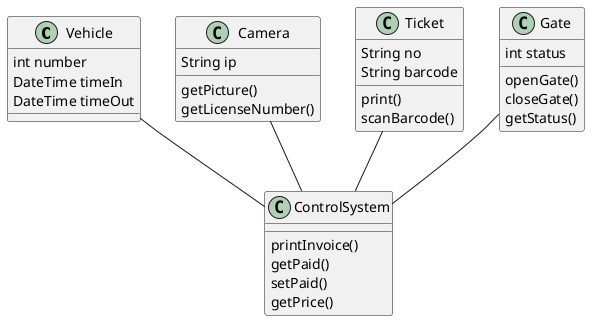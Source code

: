 @startuml
Vehicle : int number
Vehicle : DateTime timeIn
Vehicle : DateTime timeOut

Camera : String ip
Camera : getPicture()
Camera : getLicenseNumber()

ControlSystem : printInvoice()
ControlSystem : getPaid()
ControlSystem : setPaid()
ControlSystem : getPrice()

Ticket : String no
Ticket : String barcode
Ticket : print()
Ticket : scanBarcode()

Gate : int status
Gate : openGate()
Gate : closeGate()
Gate : getStatus()

Camera -- ControlSystem
Gate -- ControlSystem
Ticket -- ControlSystem
Vehicle -- ControlSystem
@enduml